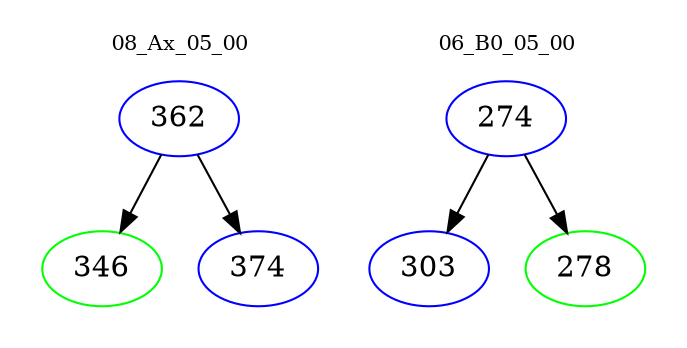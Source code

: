 digraph{
subgraph cluster_0 {
color = white
label = "08_Ax_05_00";
fontsize=10;
T0_362 [label="362", color="blue"]
T0_362 -> T0_346 [color="black"]
T0_346 [label="346", color="green"]
T0_362 -> T0_374 [color="black"]
T0_374 [label="374", color="blue"]
}
subgraph cluster_1 {
color = white
label = "06_B0_05_00";
fontsize=10;
T1_274 [label="274", color="blue"]
T1_274 -> T1_303 [color="black"]
T1_303 [label="303", color="blue"]
T1_274 -> T1_278 [color="black"]
T1_278 [label="278", color="green"]
}
}
